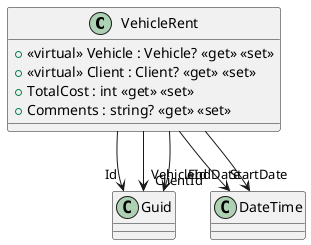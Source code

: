 @startuml
class VehicleRent {
    + <<virtual>> Vehicle : Vehicle? <<get>> <<set>>
    + <<virtual>> Client : Client? <<get>> <<set>>
    + TotalCost : int <<get>> <<set>>
    + Comments : string? <<get>> <<set>>
}
VehicleRent --> "Id" Guid
VehicleRent --> "VehicleId" Guid
VehicleRent --> "ClientId" Guid
VehicleRent --> "StartDate" DateTime
VehicleRent --> "EndDate" DateTime
@enduml
